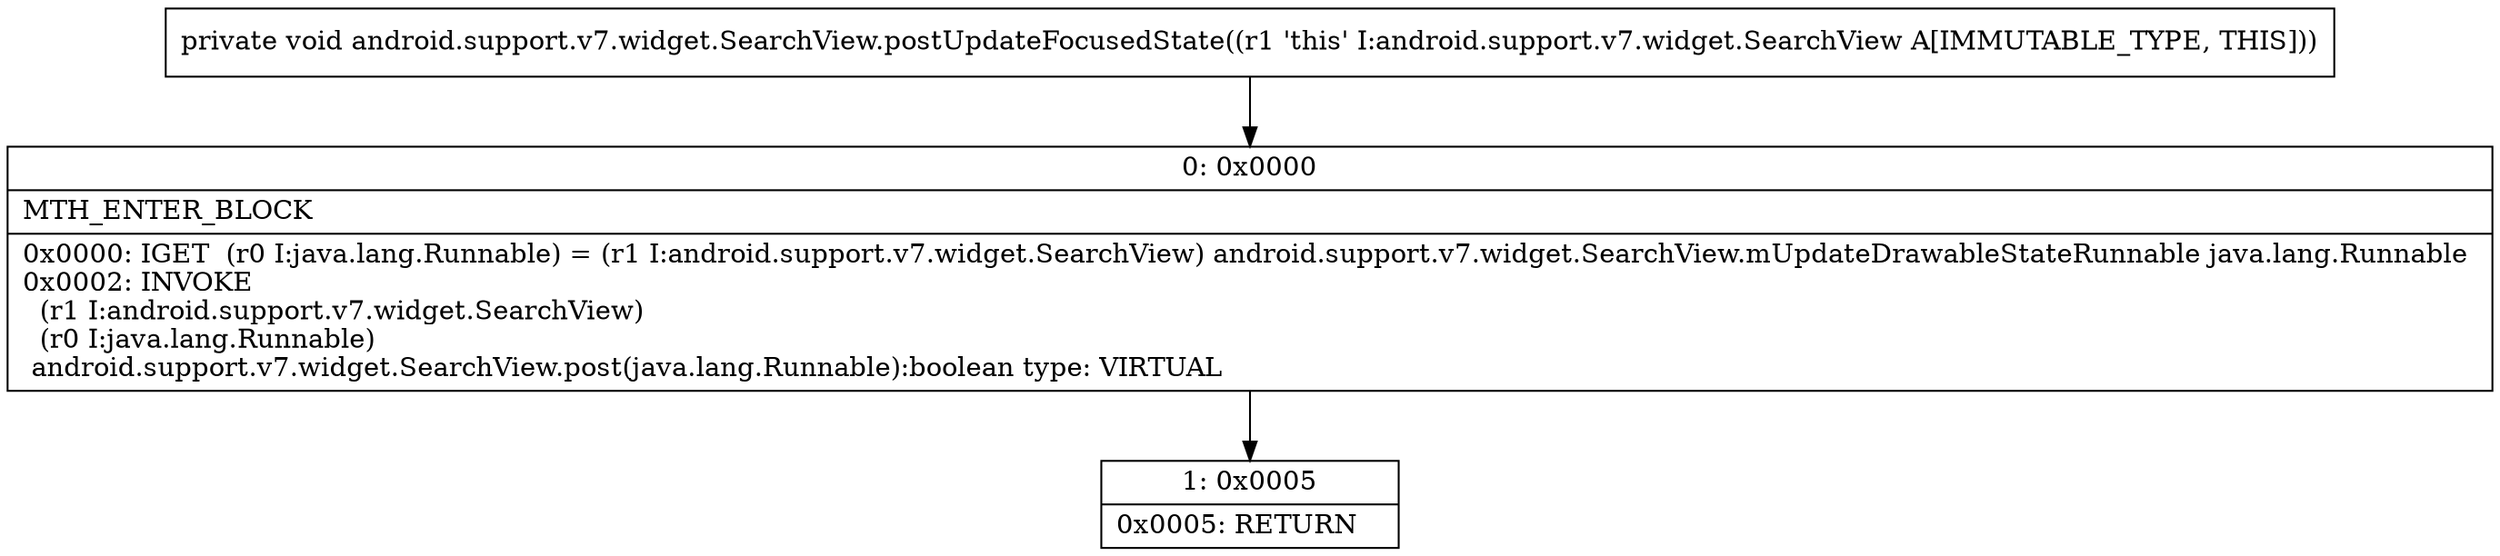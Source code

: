 digraph "CFG forandroid.support.v7.widget.SearchView.postUpdateFocusedState()V" {
Node_0 [shape=record,label="{0\:\ 0x0000|MTH_ENTER_BLOCK\l|0x0000: IGET  (r0 I:java.lang.Runnable) = (r1 I:android.support.v7.widget.SearchView) android.support.v7.widget.SearchView.mUpdateDrawableStateRunnable java.lang.Runnable \l0x0002: INVOKE  \l  (r1 I:android.support.v7.widget.SearchView)\l  (r0 I:java.lang.Runnable)\l android.support.v7.widget.SearchView.post(java.lang.Runnable):boolean type: VIRTUAL \l}"];
Node_1 [shape=record,label="{1\:\ 0x0005|0x0005: RETURN   \l}"];
MethodNode[shape=record,label="{private void android.support.v7.widget.SearchView.postUpdateFocusedState((r1 'this' I:android.support.v7.widget.SearchView A[IMMUTABLE_TYPE, THIS])) }"];
MethodNode -> Node_0;
Node_0 -> Node_1;
}

